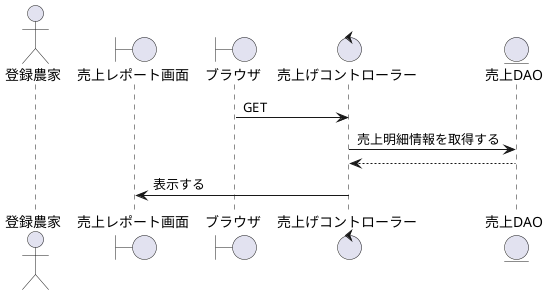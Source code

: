 @startuml 売上レポート表示

actor    "登録農家" as act
boundary "売上レポート画面" as Mypage
boundary "ブラウザ" as brz
control  "売上げコントローラー" as Acquisition_c
entity   "売上DAO" as Farmer_DAO

'-------------------------------------------------------------------------------------------

brz -> Acquisition_c : GET
Acquisition_c -> Farmer_DAO : 売上明細情報を取得する
Acquisition_c <-- Farmer_DAO
Mypage <- Acquisition_c : 表示する

@enduml